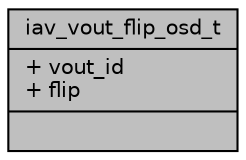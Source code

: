 digraph "iav_vout_flip_osd_t"
{
 // INTERACTIVE_SVG=YES
 // LATEX_PDF_SIZE
  bgcolor="transparent";
  edge [fontname="Helvetica",fontsize="10",labelfontname="Helvetica",labelfontsize="10"];
  node [fontname="Helvetica",fontsize="10",shape=record];
  Node1 [label="{iav_vout_flip_osd_t\n|+ vout_id\l+ flip\l|}",height=0.2,width=0.4,color="black", fillcolor="grey75", style="filled", fontcolor="black",tooltip=" "];
}
